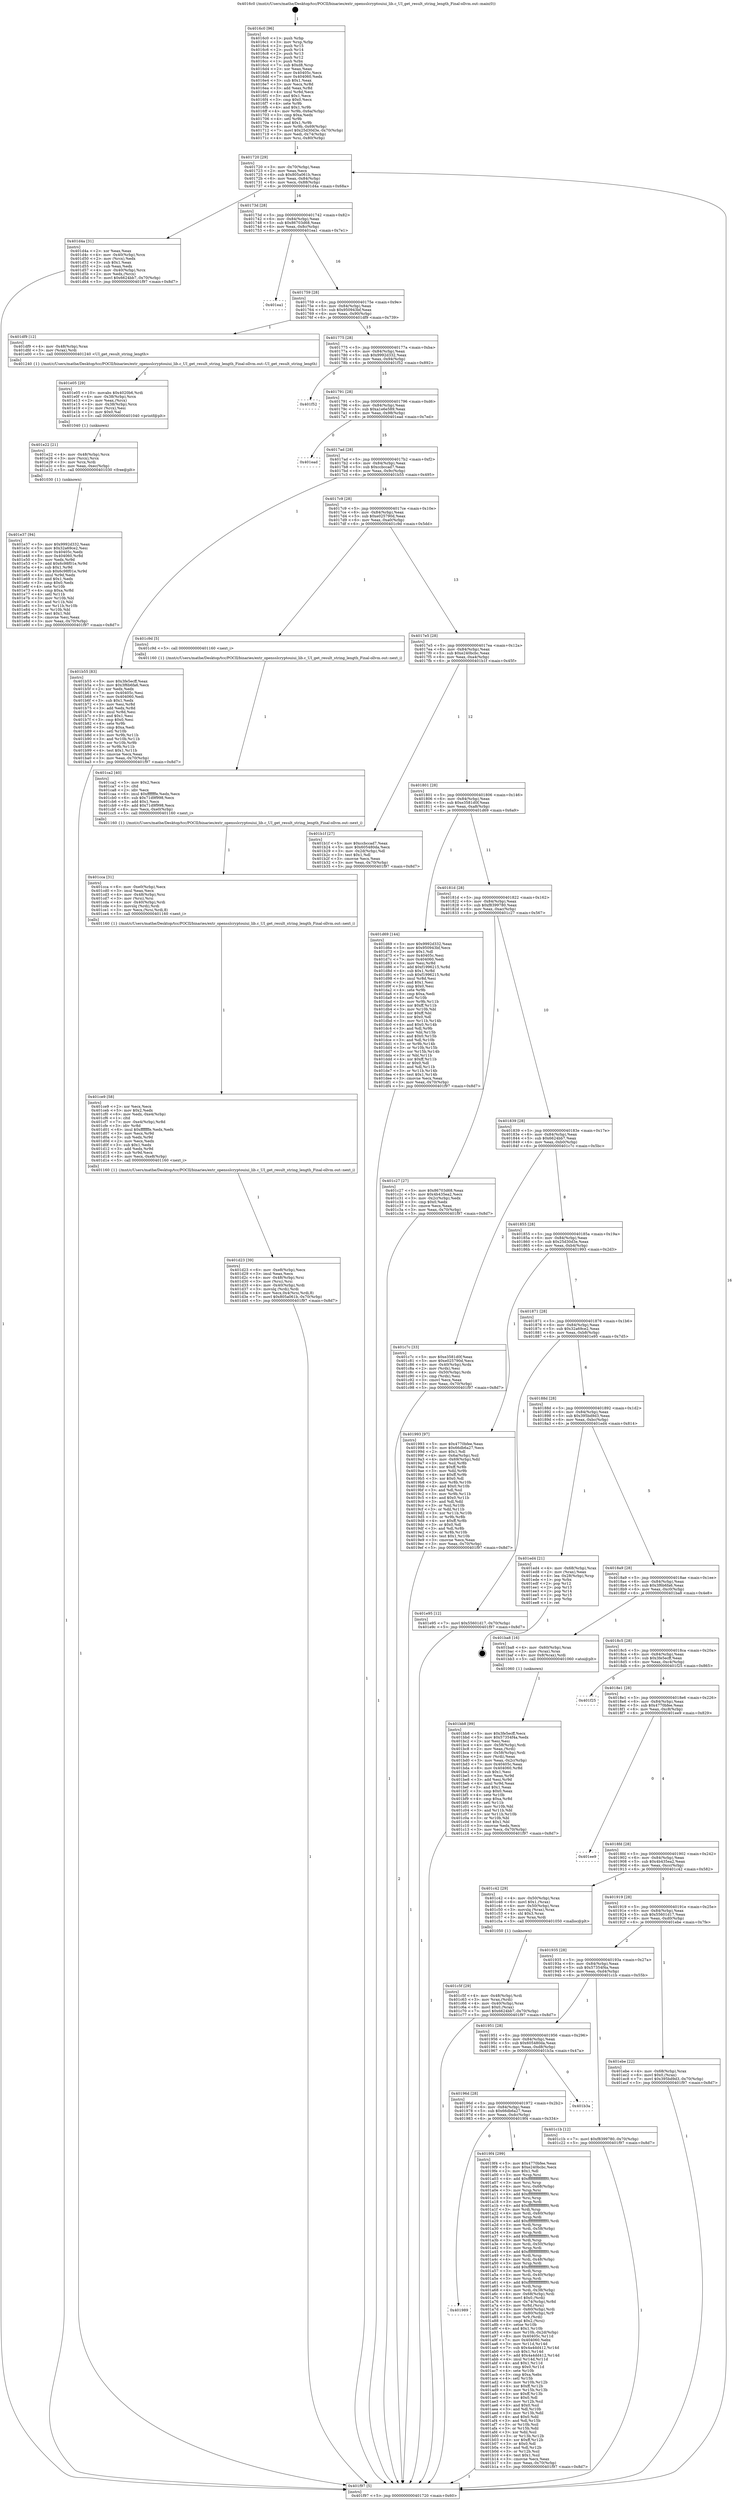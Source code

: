 digraph "0x4016c0" {
  label = "0x4016c0 (/mnt/c/Users/mathe/Desktop/tcc/POCII/binaries/extr_opensslcryptouiui_lib.c_UI_get_result_string_length_Final-ollvm.out::main(0))"
  labelloc = "t"
  node[shape=record]

  Entry [label="",width=0.3,height=0.3,shape=circle,fillcolor=black,style=filled]
  "0x401720" [label="{
     0x401720 [29]\l
     | [instrs]\l
     &nbsp;&nbsp;0x401720 \<+3\>: mov -0x70(%rbp),%eax\l
     &nbsp;&nbsp;0x401723 \<+2\>: mov %eax,%ecx\l
     &nbsp;&nbsp;0x401725 \<+6\>: sub $0x805a061b,%ecx\l
     &nbsp;&nbsp;0x40172b \<+6\>: mov %eax,-0x84(%rbp)\l
     &nbsp;&nbsp;0x401731 \<+6\>: mov %ecx,-0x88(%rbp)\l
     &nbsp;&nbsp;0x401737 \<+6\>: je 0000000000401d4a \<main+0x68a\>\l
  }"]
  "0x401d4a" [label="{
     0x401d4a [31]\l
     | [instrs]\l
     &nbsp;&nbsp;0x401d4a \<+2\>: xor %eax,%eax\l
     &nbsp;&nbsp;0x401d4c \<+4\>: mov -0x40(%rbp),%rcx\l
     &nbsp;&nbsp;0x401d50 \<+2\>: mov (%rcx),%edx\l
     &nbsp;&nbsp;0x401d52 \<+3\>: sub $0x1,%eax\l
     &nbsp;&nbsp;0x401d55 \<+2\>: sub %eax,%edx\l
     &nbsp;&nbsp;0x401d57 \<+4\>: mov -0x40(%rbp),%rcx\l
     &nbsp;&nbsp;0x401d5b \<+2\>: mov %edx,(%rcx)\l
     &nbsp;&nbsp;0x401d5d \<+7\>: movl $0x6624bb7,-0x70(%rbp)\l
     &nbsp;&nbsp;0x401d64 \<+5\>: jmp 0000000000401f97 \<main+0x8d7\>\l
  }"]
  "0x40173d" [label="{
     0x40173d [28]\l
     | [instrs]\l
     &nbsp;&nbsp;0x40173d \<+5\>: jmp 0000000000401742 \<main+0x82\>\l
     &nbsp;&nbsp;0x401742 \<+6\>: mov -0x84(%rbp),%eax\l
     &nbsp;&nbsp;0x401748 \<+5\>: sub $0x86703d68,%eax\l
     &nbsp;&nbsp;0x40174d \<+6\>: mov %eax,-0x8c(%rbp)\l
     &nbsp;&nbsp;0x401753 \<+6\>: je 0000000000401ea1 \<main+0x7e1\>\l
  }"]
  Exit [label="",width=0.3,height=0.3,shape=circle,fillcolor=black,style=filled,peripheries=2]
  "0x401ea1" [label="{
     0x401ea1\l
  }", style=dashed]
  "0x401759" [label="{
     0x401759 [28]\l
     | [instrs]\l
     &nbsp;&nbsp;0x401759 \<+5\>: jmp 000000000040175e \<main+0x9e\>\l
     &nbsp;&nbsp;0x40175e \<+6\>: mov -0x84(%rbp),%eax\l
     &nbsp;&nbsp;0x401764 \<+5\>: sub $0x950943bf,%eax\l
     &nbsp;&nbsp;0x401769 \<+6\>: mov %eax,-0x90(%rbp)\l
     &nbsp;&nbsp;0x40176f \<+6\>: je 0000000000401df9 \<main+0x739\>\l
  }"]
  "0x401e37" [label="{
     0x401e37 [94]\l
     | [instrs]\l
     &nbsp;&nbsp;0x401e37 \<+5\>: mov $0x9992d332,%eax\l
     &nbsp;&nbsp;0x401e3c \<+5\>: mov $0x32a69ce2,%esi\l
     &nbsp;&nbsp;0x401e41 \<+7\>: mov 0x40405c,%edx\l
     &nbsp;&nbsp;0x401e48 \<+8\>: mov 0x404060,%r8d\l
     &nbsp;&nbsp;0x401e50 \<+3\>: mov %edx,%r9d\l
     &nbsp;&nbsp;0x401e53 \<+7\>: add $0x6c98f01e,%r9d\l
     &nbsp;&nbsp;0x401e5a \<+4\>: sub $0x1,%r9d\l
     &nbsp;&nbsp;0x401e5e \<+7\>: sub $0x6c98f01e,%r9d\l
     &nbsp;&nbsp;0x401e65 \<+4\>: imul %r9d,%edx\l
     &nbsp;&nbsp;0x401e69 \<+3\>: and $0x1,%edx\l
     &nbsp;&nbsp;0x401e6c \<+3\>: cmp $0x0,%edx\l
     &nbsp;&nbsp;0x401e6f \<+4\>: sete %r10b\l
     &nbsp;&nbsp;0x401e73 \<+4\>: cmp $0xa,%r8d\l
     &nbsp;&nbsp;0x401e77 \<+4\>: setl %r11b\l
     &nbsp;&nbsp;0x401e7b \<+3\>: mov %r10b,%bl\l
     &nbsp;&nbsp;0x401e7e \<+3\>: and %r11b,%bl\l
     &nbsp;&nbsp;0x401e81 \<+3\>: xor %r11b,%r10b\l
     &nbsp;&nbsp;0x401e84 \<+3\>: or %r10b,%bl\l
     &nbsp;&nbsp;0x401e87 \<+3\>: test $0x1,%bl\l
     &nbsp;&nbsp;0x401e8a \<+3\>: cmovne %esi,%eax\l
     &nbsp;&nbsp;0x401e8d \<+3\>: mov %eax,-0x70(%rbp)\l
     &nbsp;&nbsp;0x401e90 \<+5\>: jmp 0000000000401f97 \<main+0x8d7\>\l
  }"]
  "0x401df9" [label="{
     0x401df9 [12]\l
     | [instrs]\l
     &nbsp;&nbsp;0x401df9 \<+4\>: mov -0x48(%rbp),%rax\l
     &nbsp;&nbsp;0x401dfd \<+3\>: mov (%rax),%rdi\l
     &nbsp;&nbsp;0x401e00 \<+5\>: call 0000000000401240 \<UI_get_result_string_length\>\l
     | [calls]\l
     &nbsp;&nbsp;0x401240 \{1\} (/mnt/c/Users/mathe/Desktop/tcc/POCII/binaries/extr_opensslcryptouiui_lib.c_UI_get_result_string_length_Final-ollvm.out::UI_get_result_string_length)\l
  }"]
  "0x401775" [label="{
     0x401775 [28]\l
     | [instrs]\l
     &nbsp;&nbsp;0x401775 \<+5\>: jmp 000000000040177a \<main+0xba\>\l
     &nbsp;&nbsp;0x40177a \<+6\>: mov -0x84(%rbp),%eax\l
     &nbsp;&nbsp;0x401780 \<+5\>: sub $0x9992d332,%eax\l
     &nbsp;&nbsp;0x401785 \<+6\>: mov %eax,-0x94(%rbp)\l
     &nbsp;&nbsp;0x40178b \<+6\>: je 0000000000401f52 \<main+0x892\>\l
  }"]
  "0x401e22" [label="{
     0x401e22 [21]\l
     | [instrs]\l
     &nbsp;&nbsp;0x401e22 \<+4\>: mov -0x48(%rbp),%rcx\l
     &nbsp;&nbsp;0x401e26 \<+3\>: mov (%rcx),%rcx\l
     &nbsp;&nbsp;0x401e29 \<+3\>: mov %rcx,%rdi\l
     &nbsp;&nbsp;0x401e2c \<+6\>: mov %eax,-0xec(%rbp)\l
     &nbsp;&nbsp;0x401e32 \<+5\>: call 0000000000401030 \<free@plt\>\l
     | [calls]\l
     &nbsp;&nbsp;0x401030 \{1\} (unknown)\l
  }"]
  "0x401f52" [label="{
     0x401f52\l
  }", style=dashed]
  "0x401791" [label="{
     0x401791 [28]\l
     | [instrs]\l
     &nbsp;&nbsp;0x401791 \<+5\>: jmp 0000000000401796 \<main+0xd6\>\l
     &nbsp;&nbsp;0x401796 \<+6\>: mov -0x84(%rbp),%eax\l
     &nbsp;&nbsp;0x40179c \<+5\>: sub $0xa1e6e589,%eax\l
     &nbsp;&nbsp;0x4017a1 \<+6\>: mov %eax,-0x98(%rbp)\l
     &nbsp;&nbsp;0x4017a7 \<+6\>: je 0000000000401ead \<main+0x7ed\>\l
  }"]
  "0x401e05" [label="{
     0x401e05 [29]\l
     | [instrs]\l
     &nbsp;&nbsp;0x401e05 \<+10\>: movabs $0x4020b6,%rdi\l
     &nbsp;&nbsp;0x401e0f \<+4\>: mov -0x38(%rbp),%rcx\l
     &nbsp;&nbsp;0x401e13 \<+2\>: mov %eax,(%rcx)\l
     &nbsp;&nbsp;0x401e15 \<+4\>: mov -0x38(%rbp),%rcx\l
     &nbsp;&nbsp;0x401e19 \<+2\>: mov (%rcx),%esi\l
     &nbsp;&nbsp;0x401e1b \<+2\>: mov $0x0,%al\l
     &nbsp;&nbsp;0x401e1d \<+5\>: call 0000000000401040 \<printf@plt\>\l
     | [calls]\l
     &nbsp;&nbsp;0x401040 \{1\} (unknown)\l
  }"]
  "0x401ead" [label="{
     0x401ead\l
  }", style=dashed]
  "0x4017ad" [label="{
     0x4017ad [28]\l
     | [instrs]\l
     &nbsp;&nbsp;0x4017ad \<+5\>: jmp 00000000004017b2 \<main+0xf2\>\l
     &nbsp;&nbsp;0x4017b2 \<+6\>: mov -0x84(%rbp),%eax\l
     &nbsp;&nbsp;0x4017b8 \<+5\>: sub $0xccbccad7,%eax\l
     &nbsp;&nbsp;0x4017bd \<+6\>: mov %eax,-0x9c(%rbp)\l
     &nbsp;&nbsp;0x4017c3 \<+6\>: je 0000000000401b55 \<main+0x495\>\l
  }"]
  "0x401d23" [label="{
     0x401d23 [39]\l
     | [instrs]\l
     &nbsp;&nbsp;0x401d23 \<+6\>: mov -0xe8(%rbp),%ecx\l
     &nbsp;&nbsp;0x401d29 \<+3\>: imul %eax,%ecx\l
     &nbsp;&nbsp;0x401d2c \<+4\>: mov -0x48(%rbp),%rsi\l
     &nbsp;&nbsp;0x401d30 \<+3\>: mov (%rsi),%rsi\l
     &nbsp;&nbsp;0x401d33 \<+4\>: mov -0x40(%rbp),%rdi\l
     &nbsp;&nbsp;0x401d37 \<+3\>: movslq (%rdi),%rdi\l
     &nbsp;&nbsp;0x401d3a \<+4\>: mov %ecx,0x4(%rsi,%rdi,8)\l
     &nbsp;&nbsp;0x401d3e \<+7\>: movl $0x805a061b,-0x70(%rbp)\l
     &nbsp;&nbsp;0x401d45 \<+5\>: jmp 0000000000401f97 \<main+0x8d7\>\l
  }"]
  "0x401b55" [label="{
     0x401b55 [83]\l
     | [instrs]\l
     &nbsp;&nbsp;0x401b55 \<+5\>: mov $0x3fe5ecff,%eax\l
     &nbsp;&nbsp;0x401b5a \<+5\>: mov $0x3f6b6fa6,%ecx\l
     &nbsp;&nbsp;0x401b5f \<+2\>: xor %edx,%edx\l
     &nbsp;&nbsp;0x401b61 \<+7\>: mov 0x40405c,%esi\l
     &nbsp;&nbsp;0x401b68 \<+7\>: mov 0x404060,%edi\l
     &nbsp;&nbsp;0x401b6f \<+3\>: sub $0x1,%edx\l
     &nbsp;&nbsp;0x401b72 \<+3\>: mov %esi,%r8d\l
     &nbsp;&nbsp;0x401b75 \<+3\>: add %edx,%r8d\l
     &nbsp;&nbsp;0x401b78 \<+4\>: imul %r8d,%esi\l
     &nbsp;&nbsp;0x401b7c \<+3\>: and $0x1,%esi\l
     &nbsp;&nbsp;0x401b7f \<+3\>: cmp $0x0,%esi\l
     &nbsp;&nbsp;0x401b82 \<+4\>: sete %r9b\l
     &nbsp;&nbsp;0x401b86 \<+3\>: cmp $0xa,%edi\l
     &nbsp;&nbsp;0x401b89 \<+4\>: setl %r10b\l
     &nbsp;&nbsp;0x401b8d \<+3\>: mov %r9b,%r11b\l
     &nbsp;&nbsp;0x401b90 \<+3\>: and %r10b,%r11b\l
     &nbsp;&nbsp;0x401b93 \<+3\>: xor %r10b,%r9b\l
     &nbsp;&nbsp;0x401b96 \<+3\>: or %r9b,%r11b\l
     &nbsp;&nbsp;0x401b99 \<+4\>: test $0x1,%r11b\l
     &nbsp;&nbsp;0x401b9d \<+3\>: cmovne %ecx,%eax\l
     &nbsp;&nbsp;0x401ba0 \<+3\>: mov %eax,-0x70(%rbp)\l
     &nbsp;&nbsp;0x401ba3 \<+5\>: jmp 0000000000401f97 \<main+0x8d7\>\l
  }"]
  "0x4017c9" [label="{
     0x4017c9 [28]\l
     | [instrs]\l
     &nbsp;&nbsp;0x4017c9 \<+5\>: jmp 00000000004017ce \<main+0x10e\>\l
     &nbsp;&nbsp;0x4017ce \<+6\>: mov -0x84(%rbp),%eax\l
     &nbsp;&nbsp;0x4017d4 \<+5\>: sub $0xe025790d,%eax\l
     &nbsp;&nbsp;0x4017d9 \<+6\>: mov %eax,-0xa0(%rbp)\l
     &nbsp;&nbsp;0x4017df \<+6\>: je 0000000000401c9d \<main+0x5dd\>\l
  }"]
  "0x401ce9" [label="{
     0x401ce9 [58]\l
     | [instrs]\l
     &nbsp;&nbsp;0x401ce9 \<+2\>: xor %ecx,%ecx\l
     &nbsp;&nbsp;0x401ceb \<+5\>: mov $0x2,%edx\l
     &nbsp;&nbsp;0x401cf0 \<+6\>: mov %edx,-0xe4(%rbp)\l
     &nbsp;&nbsp;0x401cf6 \<+1\>: cltd\l
     &nbsp;&nbsp;0x401cf7 \<+7\>: mov -0xe4(%rbp),%r8d\l
     &nbsp;&nbsp;0x401cfe \<+3\>: idiv %r8d\l
     &nbsp;&nbsp;0x401d01 \<+6\>: imul $0xfffffffe,%edx,%edx\l
     &nbsp;&nbsp;0x401d07 \<+3\>: mov %ecx,%r9d\l
     &nbsp;&nbsp;0x401d0a \<+3\>: sub %edx,%r9d\l
     &nbsp;&nbsp;0x401d0d \<+2\>: mov %ecx,%edx\l
     &nbsp;&nbsp;0x401d0f \<+3\>: sub $0x1,%edx\l
     &nbsp;&nbsp;0x401d12 \<+3\>: add %edx,%r9d\l
     &nbsp;&nbsp;0x401d15 \<+3\>: sub %r9d,%ecx\l
     &nbsp;&nbsp;0x401d18 \<+6\>: mov %ecx,-0xe8(%rbp)\l
     &nbsp;&nbsp;0x401d1e \<+5\>: call 0000000000401160 \<next_i\>\l
     | [calls]\l
     &nbsp;&nbsp;0x401160 \{1\} (/mnt/c/Users/mathe/Desktop/tcc/POCII/binaries/extr_opensslcryptouiui_lib.c_UI_get_result_string_length_Final-ollvm.out::next_i)\l
  }"]
  "0x401c9d" [label="{
     0x401c9d [5]\l
     | [instrs]\l
     &nbsp;&nbsp;0x401c9d \<+5\>: call 0000000000401160 \<next_i\>\l
     | [calls]\l
     &nbsp;&nbsp;0x401160 \{1\} (/mnt/c/Users/mathe/Desktop/tcc/POCII/binaries/extr_opensslcryptouiui_lib.c_UI_get_result_string_length_Final-ollvm.out::next_i)\l
  }"]
  "0x4017e5" [label="{
     0x4017e5 [28]\l
     | [instrs]\l
     &nbsp;&nbsp;0x4017e5 \<+5\>: jmp 00000000004017ea \<main+0x12a\>\l
     &nbsp;&nbsp;0x4017ea \<+6\>: mov -0x84(%rbp),%eax\l
     &nbsp;&nbsp;0x4017f0 \<+5\>: sub $0xe240bcbc,%eax\l
     &nbsp;&nbsp;0x4017f5 \<+6\>: mov %eax,-0xa4(%rbp)\l
     &nbsp;&nbsp;0x4017fb \<+6\>: je 0000000000401b1f \<main+0x45f\>\l
  }"]
  "0x401cca" [label="{
     0x401cca [31]\l
     | [instrs]\l
     &nbsp;&nbsp;0x401cca \<+6\>: mov -0xe0(%rbp),%ecx\l
     &nbsp;&nbsp;0x401cd0 \<+3\>: imul %eax,%ecx\l
     &nbsp;&nbsp;0x401cd3 \<+4\>: mov -0x48(%rbp),%rsi\l
     &nbsp;&nbsp;0x401cd7 \<+3\>: mov (%rsi),%rsi\l
     &nbsp;&nbsp;0x401cda \<+4\>: mov -0x40(%rbp),%rdi\l
     &nbsp;&nbsp;0x401cde \<+3\>: movslq (%rdi),%rdi\l
     &nbsp;&nbsp;0x401ce1 \<+3\>: mov %ecx,(%rsi,%rdi,8)\l
     &nbsp;&nbsp;0x401ce4 \<+5\>: call 0000000000401160 \<next_i\>\l
     | [calls]\l
     &nbsp;&nbsp;0x401160 \{1\} (/mnt/c/Users/mathe/Desktop/tcc/POCII/binaries/extr_opensslcryptouiui_lib.c_UI_get_result_string_length_Final-ollvm.out::next_i)\l
  }"]
  "0x401b1f" [label="{
     0x401b1f [27]\l
     | [instrs]\l
     &nbsp;&nbsp;0x401b1f \<+5\>: mov $0xccbccad7,%eax\l
     &nbsp;&nbsp;0x401b24 \<+5\>: mov $0x605480da,%ecx\l
     &nbsp;&nbsp;0x401b29 \<+3\>: mov -0x2d(%rbp),%dl\l
     &nbsp;&nbsp;0x401b2c \<+3\>: test $0x1,%dl\l
     &nbsp;&nbsp;0x401b2f \<+3\>: cmovne %ecx,%eax\l
     &nbsp;&nbsp;0x401b32 \<+3\>: mov %eax,-0x70(%rbp)\l
     &nbsp;&nbsp;0x401b35 \<+5\>: jmp 0000000000401f97 \<main+0x8d7\>\l
  }"]
  "0x401801" [label="{
     0x401801 [28]\l
     | [instrs]\l
     &nbsp;&nbsp;0x401801 \<+5\>: jmp 0000000000401806 \<main+0x146\>\l
     &nbsp;&nbsp;0x401806 \<+6\>: mov -0x84(%rbp),%eax\l
     &nbsp;&nbsp;0x40180c \<+5\>: sub $0xe3581d0f,%eax\l
     &nbsp;&nbsp;0x401811 \<+6\>: mov %eax,-0xa8(%rbp)\l
     &nbsp;&nbsp;0x401817 \<+6\>: je 0000000000401d69 \<main+0x6a9\>\l
  }"]
  "0x401ca2" [label="{
     0x401ca2 [40]\l
     | [instrs]\l
     &nbsp;&nbsp;0x401ca2 \<+5\>: mov $0x2,%ecx\l
     &nbsp;&nbsp;0x401ca7 \<+1\>: cltd\l
     &nbsp;&nbsp;0x401ca8 \<+2\>: idiv %ecx\l
     &nbsp;&nbsp;0x401caa \<+6\>: imul $0xfffffffe,%edx,%ecx\l
     &nbsp;&nbsp;0x401cb0 \<+6\>: sub $0x71d9f998,%ecx\l
     &nbsp;&nbsp;0x401cb6 \<+3\>: add $0x1,%ecx\l
     &nbsp;&nbsp;0x401cb9 \<+6\>: add $0x71d9f998,%ecx\l
     &nbsp;&nbsp;0x401cbf \<+6\>: mov %ecx,-0xe0(%rbp)\l
     &nbsp;&nbsp;0x401cc5 \<+5\>: call 0000000000401160 \<next_i\>\l
     | [calls]\l
     &nbsp;&nbsp;0x401160 \{1\} (/mnt/c/Users/mathe/Desktop/tcc/POCII/binaries/extr_opensslcryptouiui_lib.c_UI_get_result_string_length_Final-ollvm.out::next_i)\l
  }"]
  "0x401d69" [label="{
     0x401d69 [144]\l
     | [instrs]\l
     &nbsp;&nbsp;0x401d69 \<+5\>: mov $0x9992d332,%eax\l
     &nbsp;&nbsp;0x401d6e \<+5\>: mov $0x950943bf,%ecx\l
     &nbsp;&nbsp;0x401d73 \<+2\>: mov $0x1,%dl\l
     &nbsp;&nbsp;0x401d75 \<+7\>: mov 0x40405c,%esi\l
     &nbsp;&nbsp;0x401d7c \<+7\>: mov 0x404060,%edi\l
     &nbsp;&nbsp;0x401d83 \<+3\>: mov %esi,%r8d\l
     &nbsp;&nbsp;0x401d86 \<+7\>: add $0xf1996215,%r8d\l
     &nbsp;&nbsp;0x401d8d \<+4\>: sub $0x1,%r8d\l
     &nbsp;&nbsp;0x401d91 \<+7\>: sub $0xf1996215,%r8d\l
     &nbsp;&nbsp;0x401d98 \<+4\>: imul %r8d,%esi\l
     &nbsp;&nbsp;0x401d9c \<+3\>: and $0x1,%esi\l
     &nbsp;&nbsp;0x401d9f \<+3\>: cmp $0x0,%esi\l
     &nbsp;&nbsp;0x401da2 \<+4\>: sete %r9b\l
     &nbsp;&nbsp;0x401da6 \<+3\>: cmp $0xa,%edi\l
     &nbsp;&nbsp;0x401da9 \<+4\>: setl %r10b\l
     &nbsp;&nbsp;0x401dad \<+3\>: mov %r9b,%r11b\l
     &nbsp;&nbsp;0x401db0 \<+4\>: xor $0xff,%r11b\l
     &nbsp;&nbsp;0x401db4 \<+3\>: mov %r10b,%bl\l
     &nbsp;&nbsp;0x401db7 \<+3\>: xor $0xff,%bl\l
     &nbsp;&nbsp;0x401dba \<+3\>: xor $0x0,%dl\l
     &nbsp;&nbsp;0x401dbd \<+3\>: mov %r11b,%r14b\l
     &nbsp;&nbsp;0x401dc0 \<+4\>: and $0x0,%r14b\l
     &nbsp;&nbsp;0x401dc4 \<+3\>: and %dl,%r9b\l
     &nbsp;&nbsp;0x401dc7 \<+3\>: mov %bl,%r15b\l
     &nbsp;&nbsp;0x401dca \<+4\>: and $0x0,%r15b\l
     &nbsp;&nbsp;0x401dce \<+3\>: and %dl,%r10b\l
     &nbsp;&nbsp;0x401dd1 \<+3\>: or %r9b,%r14b\l
     &nbsp;&nbsp;0x401dd4 \<+3\>: or %r10b,%r15b\l
     &nbsp;&nbsp;0x401dd7 \<+3\>: xor %r15b,%r14b\l
     &nbsp;&nbsp;0x401dda \<+3\>: or %bl,%r11b\l
     &nbsp;&nbsp;0x401ddd \<+4\>: xor $0xff,%r11b\l
     &nbsp;&nbsp;0x401de1 \<+3\>: or $0x0,%dl\l
     &nbsp;&nbsp;0x401de4 \<+3\>: and %dl,%r11b\l
     &nbsp;&nbsp;0x401de7 \<+3\>: or %r11b,%r14b\l
     &nbsp;&nbsp;0x401dea \<+4\>: test $0x1,%r14b\l
     &nbsp;&nbsp;0x401dee \<+3\>: cmovne %ecx,%eax\l
     &nbsp;&nbsp;0x401df1 \<+3\>: mov %eax,-0x70(%rbp)\l
     &nbsp;&nbsp;0x401df4 \<+5\>: jmp 0000000000401f97 \<main+0x8d7\>\l
  }"]
  "0x40181d" [label="{
     0x40181d [28]\l
     | [instrs]\l
     &nbsp;&nbsp;0x40181d \<+5\>: jmp 0000000000401822 \<main+0x162\>\l
     &nbsp;&nbsp;0x401822 \<+6\>: mov -0x84(%rbp),%eax\l
     &nbsp;&nbsp;0x401828 \<+5\>: sub $0xf8399780,%eax\l
     &nbsp;&nbsp;0x40182d \<+6\>: mov %eax,-0xac(%rbp)\l
     &nbsp;&nbsp;0x401833 \<+6\>: je 0000000000401c27 \<main+0x567\>\l
  }"]
  "0x401c5f" [label="{
     0x401c5f [29]\l
     | [instrs]\l
     &nbsp;&nbsp;0x401c5f \<+4\>: mov -0x48(%rbp),%rdi\l
     &nbsp;&nbsp;0x401c63 \<+3\>: mov %rax,(%rdi)\l
     &nbsp;&nbsp;0x401c66 \<+4\>: mov -0x40(%rbp),%rax\l
     &nbsp;&nbsp;0x401c6a \<+6\>: movl $0x0,(%rax)\l
     &nbsp;&nbsp;0x401c70 \<+7\>: movl $0x6624bb7,-0x70(%rbp)\l
     &nbsp;&nbsp;0x401c77 \<+5\>: jmp 0000000000401f97 \<main+0x8d7\>\l
  }"]
  "0x401c27" [label="{
     0x401c27 [27]\l
     | [instrs]\l
     &nbsp;&nbsp;0x401c27 \<+5\>: mov $0x86703d68,%eax\l
     &nbsp;&nbsp;0x401c2c \<+5\>: mov $0x4b435ea2,%ecx\l
     &nbsp;&nbsp;0x401c31 \<+3\>: mov -0x2c(%rbp),%edx\l
     &nbsp;&nbsp;0x401c34 \<+3\>: cmp $0x0,%edx\l
     &nbsp;&nbsp;0x401c37 \<+3\>: cmove %ecx,%eax\l
     &nbsp;&nbsp;0x401c3a \<+3\>: mov %eax,-0x70(%rbp)\l
     &nbsp;&nbsp;0x401c3d \<+5\>: jmp 0000000000401f97 \<main+0x8d7\>\l
  }"]
  "0x401839" [label="{
     0x401839 [28]\l
     | [instrs]\l
     &nbsp;&nbsp;0x401839 \<+5\>: jmp 000000000040183e \<main+0x17e\>\l
     &nbsp;&nbsp;0x40183e \<+6\>: mov -0x84(%rbp),%eax\l
     &nbsp;&nbsp;0x401844 \<+5\>: sub $0x6624bb7,%eax\l
     &nbsp;&nbsp;0x401849 \<+6\>: mov %eax,-0xb0(%rbp)\l
     &nbsp;&nbsp;0x40184f \<+6\>: je 0000000000401c7c \<main+0x5bc\>\l
  }"]
  "0x401bb8" [label="{
     0x401bb8 [99]\l
     | [instrs]\l
     &nbsp;&nbsp;0x401bb8 \<+5\>: mov $0x3fe5ecff,%ecx\l
     &nbsp;&nbsp;0x401bbd \<+5\>: mov $0x57354f4a,%edx\l
     &nbsp;&nbsp;0x401bc2 \<+2\>: xor %esi,%esi\l
     &nbsp;&nbsp;0x401bc4 \<+4\>: mov -0x58(%rbp),%rdi\l
     &nbsp;&nbsp;0x401bc8 \<+2\>: mov %eax,(%rdi)\l
     &nbsp;&nbsp;0x401bca \<+4\>: mov -0x58(%rbp),%rdi\l
     &nbsp;&nbsp;0x401bce \<+2\>: mov (%rdi),%eax\l
     &nbsp;&nbsp;0x401bd0 \<+3\>: mov %eax,-0x2c(%rbp)\l
     &nbsp;&nbsp;0x401bd3 \<+7\>: mov 0x40405c,%eax\l
     &nbsp;&nbsp;0x401bda \<+8\>: mov 0x404060,%r8d\l
     &nbsp;&nbsp;0x401be2 \<+3\>: sub $0x1,%esi\l
     &nbsp;&nbsp;0x401be5 \<+3\>: mov %eax,%r9d\l
     &nbsp;&nbsp;0x401be8 \<+3\>: add %esi,%r9d\l
     &nbsp;&nbsp;0x401beb \<+4\>: imul %r9d,%eax\l
     &nbsp;&nbsp;0x401bef \<+3\>: and $0x1,%eax\l
     &nbsp;&nbsp;0x401bf2 \<+3\>: cmp $0x0,%eax\l
     &nbsp;&nbsp;0x401bf5 \<+4\>: sete %r10b\l
     &nbsp;&nbsp;0x401bf9 \<+4\>: cmp $0xa,%r8d\l
     &nbsp;&nbsp;0x401bfd \<+4\>: setl %r11b\l
     &nbsp;&nbsp;0x401c01 \<+3\>: mov %r10b,%bl\l
     &nbsp;&nbsp;0x401c04 \<+3\>: and %r11b,%bl\l
     &nbsp;&nbsp;0x401c07 \<+3\>: xor %r11b,%r10b\l
     &nbsp;&nbsp;0x401c0a \<+3\>: or %r10b,%bl\l
     &nbsp;&nbsp;0x401c0d \<+3\>: test $0x1,%bl\l
     &nbsp;&nbsp;0x401c10 \<+3\>: cmovne %edx,%ecx\l
     &nbsp;&nbsp;0x401c13 \<+3\>: mov %ecx,-0x70(%rbp)\l
     &nbsp;&nbsp;0x401c16 \<+5\>: jmp 0000000000401f97 \<main+0x8d7\>\l
  }"]
  "0x401c7c" [label="{
     0x401c7c [33]\l
     | [instrs]\l
     &nbsp;&nbsp;0x401c7c \<+5\>: mov $0xe3581d0f,%eax\l
     &nbsp;&nbsp;0x401c81 \<+5\>: mov $0xe025790d,%ecx\l
     &nbsp;&nbsp;0x401c86 \<+4\>: mov -0x40(%rbp),%rdx\l
     &nbsp;&nbsp;0x401c8a \<+2\>: mov (%rdx),%esi\l
     &nbsp;&nbsp;0x401c8c \<+4\>: mov -0x50(%rbp),%rdx\l
     &nbsp;&nbsp;0x401c90 \<+2\>: cmp (%rdx),%esi\l
     &nbsp;&nbsp;0x401c92 \<+3\>: cmovl %ecx,%eax\l
     &nbsp;&nbsp;0x401c95 \<+3\>: mov %eax,-0x70(%rbp)\l
     &nbsp;&nbsp;0x401c98 \<+5\>: jmp 0000000000401f97 \<main+0x8d7\>\l
  }"]
  "0x401855" [label="{
     0x401855 [28]\l
     | [instrs]\l
     &nbsp;&nbsp;0x401855 \<+5\>: jmp 000000000040185a \<main+0x19a\>\l
     &nbsp;&nbsp;0x40185a \<+6\>: mov -0x84(%rbp),%eax\l
     &nbsp;&nbsp;0x401860 \<+5\>: sub $0x25d30d3e,%eax\l
     &nbsp;&nbsp;0x401865 \<+6\>: mov %eax,-0xb4(%rbp)\l
     &nbsp;&nbsp;0x40186b \<+6\>: je 0000000000401993 \<main+0x2d3\>\l
  }"]
  "0x401989" [label="{
     0x401989\l
  }", style=dashed]
  "0x401993" [label="{
     0x401993 [97]\l
     | [instrs]\l
     &nbsp;&nbsp;0x401993 \<+5\>: mov $0x4770bfee,%eax\l
     &nbsp;&nbsp;0x401998 \<+5\>: mov $0x66db6a27,%ecx\l
     &nbsp;&nbsp;0x40199d \<+2\>: mov $0x1,%dl\l
     &nbsp;&nbsp;0x40199f \<+4\>: mov -0x6a(%rbp),%sil\l
     &nbsp;&nbsp;0x4019a3 \<+4\>: mov -0x69(%rbp),%dil\l
     &nbsp;&nbsp;0x4019a7 \<+3\>: mov %sil,%r8b\l
     &nbsp;&nbsp;0x4019aa \<+4\>: xor $0xff,%r8b\l
     &nbsp;&nbsp;0x4019ae \<+3\>: mov %dil,%r9b\l
     &nbsp;&nbsp;0x4019b1 \<+4\>: xor $0xff,%r9b\l
     &nbsp;&nbsp;0x4019b5 \<+3\>: xor $0x0,%dl\l
     &nbsp;&nbsp;0x4019b8 \<+3\>: mov %r8b,%r10b\l
     &nbsp;&nbsp;0x4019bb \<+4\>: and $0x0,%r10b\l
     &nbsp;&nbsp;0x4019bf \<+3\>: and %dl,%sil\l
     &nbsp;&nbsp;0x4019c2 \<+3\>: mov %r9b,%r11b\l
     &nbsp;&nbsp;0x4019c5 \<+4\>: and $0x0,%r11b\l
     &nbsp;&nbsp;0x4019c9 \<+3\>: and %dl,%dil\l
     &nbsp;&nbsp;0x4019cc \<+3\>: or %sil,%r10b\l
     &nbsp;&nbsp;0x4019cf \<+3\>: or %dil,%r11b\l
     &nbsp;&nbsp;0x4019d2 \<+3\>: xor %r11b,%r10b\l
     &nbsp;&nbsp;0x4019d5 \<+3\>: or %r9b,%r8b\l
     &nbsp;&nbsp;0x4019d8 \<+4\>: xor $0xff,%r8b\l
     &nbsp;&nbsp;0x4019dc \<+3\>: or $0x0,%dl\l
     &nbsp;&nbsp;0x4019df \<+3\>: and %dl,%r8b\l
     &nbsp;&nbsp;0x4019e2 \<+3\>: or %r8b,%r10b\l
     &nbsp;&nbsp;0x4019e5 \<+4\>: test $0x1,%r10b\l
     &nbsp;&nbsp;0x4019e9 \<+3\>: cmovne %ecx,%eax\l
     &nbsp;&nbsp;0x4019ec \<+3\>: mov %eax,-0x70(%rbp)\l
     &nbsp;&nbsp;0x4019ef \<+5\>: jmp 0000000000401f97 \<main+0x8d7\>\l
  }"]
  "0x401871" [label="{
     0x401871 [28]\l
     | [instrs]\l
     &nbsp;&nbsp;0x401871 \<+5\>: jmp 0000000000401876 \<main+0x1b6\>\l
     &nbsp;&nbsp;0x401876 \<+6\>: mov -0x84(%rbp),%eax\l
     &nbsp;&nbsp;0x40187c \<+5\>: sub $0x32a69ce2,%eax\l
     &nbsp;&nbsp;0x401881 \<+6\>: mov %eax,-0xb8(%rbp)\l
     &nbsp;&nbsp;0x401887 \<+6\>: je 0000000000401e95 \<main+0x7d5\>\l
  }"]
  "0x401f97" [label="{
     0x401f97 [5]\l
     | [instrs]\l
     &nbsp;&nbsp;0x401f97 \<+5\>: jmp 0000000000401720 \<main+0x60\>\l
  }"]
  "0x4016c0" [label="{
     0x4016c0 [96]\l
     | [instrs]\l
     &nbsp;&nbsp;0x4016c0 \<+1\>: push %rbp\l
     &nbsp;&nbsp;0x4016c1 \<+3\>: mov %rsp,%rbp\l
     &nbsp;&nbsp;0x4016c4 \<+2\>: push %r15\l
     &nbsp;&nbsp;0x4016c6 \<+2\>: push %r14\l
     &nbsp;&nbsp;0x4016c8 \<+2\>: push %r13\l
     &nbsp;&nbsp;0x4016ca \<+2\>: push %r12\l
     &nbsp;&nbsp;0x4016cc \<+1\>: push %rbx\l
     &nbsp;&nbsp;0x4016cd \<+7\>: sub $0xd8,%rsp\l
     &nbsp;&nbsp;0x4016d4 \<+2\>: xor %eax,%eax\l
     &nbsp;&nbsp;0x4016d6 \<+7\>: mov 0x40405c,%ecx\l
     &nbsp;&nbsp;0x4016dd \<+7\>: mov 0x404060,%edx\l
     &nbsp;&nbsp;0x4016e4 \<+3\>: sub $0x1,%eax\l
     &nbsp;&nbsp;0x4016e7 \<+3\>: mov %ecx,%r8d\l
     &nbsp;&nbsp;0x4016ea \<+3\>: add %eax,%r8d\l
     &nbsp;&nbsp;0x4016ed \<+4\>: imul %r8d,%ecx\l
     &nbsp;&nbsp;0x4016f1 \<+3\>: and $0x1,%ecx\l
     &nbsp;&nbsp;0x4016f4 \<+3\>: cmp $0x0,%ecx\l
     &nbsp;&nbsp;0x4016f7 \<+4\>: sete %r9b\l
     &nbsp;&nbsp;0x4016fb \<+4\>: and $0x1,%r9b\l
     &nbsp;&nbsp;0x4016ff \<+4\>: mov %r9b,-0x6a(%rbp)\l
     &nbsp;&nbsp;0x401703 \<+3\>: cmp $0xa,%edx\l
     &nbsp;&nbsp;0x401706 \<+4\>: setl %r9b\l
     &nbsp;&nbsp;0x40170a \<+4\>: and $0x1,%r9b\l
     &nbsp;&nbsp;0x40170e \<+4\>: mov %r9b,-0x69(%rbp)\l
     &nbsp;&nbsp;0x401712 \<+7\>: movl $0x25d30d3e,-0x70(%rbp)\l
     &nbsp;&nbsp;0x401719 \<+3\>: mov %edi,-0x74(%rbp)\l
     &nbsp;&nbsp;0x40171c \<+4\>: mov %rsi,-0x80(%rbp)\l
  }"]
  "0x4019f4" [label="{
     0x4019f4 [299]\l
     | [instrs]\l
     &nbsp;&nbsp;0x4019f4 \<+5\>: mov $0x4770bfee,%eax\l
     &nbsp;&nbsp;0x4019f9 \<+5\>: mov $0xe240bcbc,%ecx\l
     &nbsp;&nbsp;0x4019fe \<+2\>: mov $0x1,%dl\l
     &nbsp;&nbsp;0x401a00 \<+3\>: mov %rsp,%rsi\l
     &nbsp;&nbsp;0x401a03 \<+4\>: add $0xfffffffffffffff0,%rsi\l
     &nbsp;&nbsp;0x401a07 \<+3\>: mov %rsi,%rsp\l
     &nbsp;&nbsp;0x401a0a \<+4\>: mov %rsi,-0x68(%rbp)\l
     &nbsp;&nbsp;0x401a0e \<+3\>: mov %rsp,%rsi\l
     &nbsp;&nbsp;0x401a11 \<+4\>: add $0xfffffffffffffff0,%rsi\l
     &nbsp;&nbsp;0x401a15 \<+3\>: mov %rsi,%rsp\l
     &nbsp;&nbsp;0x401a18 \<+3\>: mov %rsp,%rdi\l
     &nbsp;&nbsp;0x401a1b \<+4\>: add $0xfffffffffffffff0,%rdi\l
     &nbsp;&nbsp;0x401a1f \<+3\>: mov %rdi,%rsp\l
     &nbsp;&nbsp;0x401a22 \<+4\>: mov %rdi,-0x60(%rbp)\l
     &nbsp;&nbsp;0x401a26 \<+3\>: mov %rsp,%rdi\l
     &nbsp;&nbsp;0x401a29 \<+4\>: add $0xfffffffffffffff0,%rdi\l
     &nbsp;&nbsp;0x401a2d \<+3\>: mov %rdi,%rsp\l
     &nbsp;&nbsp;0x401a30 \<+4\>: mov %rdi,-0x58(%rbp)\l
     &nbsp;&nbsp;0x401a34 \<+3\>: mov %rsp,%rdi\l
     &nbsp;&nbsp;0x401a37 \<+4\>: add $0xfffffffffffffff0,%rdi\l
     &nbsp;&nbsp;0x401a3b \<+3\>: mov %rdi,%rsp\l
     &nbsp;&nbsp;0x401a3e \<+4\>: mov %rdi,-0x50(%rbp)\l
     &nbsp;&nbsp;0x401a42 \<+3\>: mov %rsp,%rdi\l
     &nbsp;&nbsp;0x401a45 \<+4\>: add $0xfffffffffffffff0,%rdi\l
     &nbsp;&nbsp;0x401a49 \<+3\>: mov %rdi,%rsp\l
     &nbsp;&nbsp;0x401a4c \<+4\>: mov %rdi,-0x48(%rbp)\l
     &nbsp;&nbsp;0x401a50 \<+3\>: mov %rsp,%rdi\l
     &nbsp;&nbsp;0x401a53 \<+4\>: add $0xfffffffffffffff0,%rdi\l
     &nbsp;&nbsp;0x401a57 \<+3\>: mov %rdi,%rsp\l
     &nbsp;&nbsp;0x401a5a \<+4\>: mov %rdi,-0x40(%rbp)\l
     &nbsp;&nbsp;0x401a5e \<+3\>: mov %rsp,%rdi\l
     &nbsp;&nbsp;0x401a61 \<+4\>: add $0xfffffffffffffff0,%rdi\l
     &nbsp;&nbsp;0x401a65 \<+3\>: mov %rdi,%rsp\l
     &nbsp;&nbsp;0x401a68 \<+4\>: mov %rdi,-0x38(%rbp)\l
     &nbsp;&nbsp;0x401a6c \<+4\>: mov -0x68(%rbp),%rdi\l
     &nbsp;&nbsp;0x401a70 \<+6\>: movl $0x0,(%rdi)\l
     &nbsp;&nbsp;0x401a76 \<+4\>: mov -0x74(%rbp),%r8d\l
     &nbsp;&nbsp;0x401a7a \<+3\>: mov %r8d,(%rsi)\l
     &nbsp;&nbsp;0x401a7d \<+4\>: mov -0x60(%rbp),%rdi\l
     &nbsp;&nbsp;0x401a81 \<+4\>: mov -0x80(%rbp),%r9\l
     &nbsp;&nbsp;0x401a85 \<+3\>: mov %r9,(%rdi)\l
     &nbsp;&nbsp;0x401a88 \<+3\>: cmpl $0x2,(%rsi)\l
     &nbsp;&nbsp;0x401a8b \<+4\>: setne %r10b\l
     &nbsp;&nbsp;0x401a8f \<+4\>: and $0x1,%r10b\l
     &nbsp;&nbsp;0x401a93 \<+4\>: mov %r10b,-0x2d(%rbp)\l
     &nbsp;&nbsp;0x401a97 \<+8\>: mov 0x40405c,%r11d\l
     &nbsp;&nbsp;0x401a9f \<+7\>: mov 0x404060,%ebx\l
     &nbsp;&nbsp;0x401aa6 \<+3\>: mov %r11d,%r14d\l
     &nbsp;&nbsp;0x401aa9 \<+7\>: sub $0x4a4dd412,%r14d\l
     &nbsp;&nbsp;0x401ab0 \<+4\>: sub $0x1,%r14d\l
     &nbsp;&nbsp;0x401ab4 \<+7\>: add $0x4a4dd412,%r14d\l
     &nbsp;&nbsp;0x401abb \<+4\>: imul %r14d,%r11d\l
     &nbsp;&nbsp;0x401abf \<+4\>: and $0x1,%r11d\l
     &nbsp;&nbsp;0x401ac3 \<+4\>: cmp $0x0,%r11d\l
     &nbsp;&nbsp;0x401ac7 \<+4\>: sete %r10b\l
     &nbsp;&nbsp;0x401acb \<+3\>: cmp $0xa,%ebx\l
     &nbsp;&nbsp;0x401ace \<+4\>: setl %r15b\l
     &nbsp;&nbsp;0x401ad2 \<+3\>: mov %r10b,%r12b\l
     &nbsp;&nbsp;0x401ad5 \<+4\>: xor $0xff,%r12b\l
     &nbsp;&nbsp;0x401ad9 \<+3\>: mov %r15b,%r13b\l
     &nbsp;&nbsp;0x401adc \<+4\>: xor $0xff,%r13b\l
     &nbsp;&nbsp;0x401ae0 \<+3\>: xor $0x0,%dl\l
     &nbsp;&nbsp;0x401ae3 \<+3\>: mov %r12b,%sil\l
     &nbsp;&nbsp;0x401ae6 \<+4\>: and $0x0,%sil\l
     &nbsp;&nbsp;0x401aea \<+3\>: and %dl,%r10b\l
     &nbsp;&nbsp;0x401aed \<+3\>: mov %r13b,%dil\l
     &nbsp;&nbsp;0x401af0 \<+4\>: and $0x0,%dil\l
     &nbsp;&nbsp;0x401af4 \<+3\>: and %dl,%r15b\l
     &nbsp;&nbsp;0x401af7 \<+3\>: or %r10b,%sil\l
     &nbsp;&nbsp;0x401afa \<+3\>: or %r15b,%dil\l
     &nbsp;&nbsp;0x401afd \<+3\>: xor %dil,%sil\l
     &nbsp;&nbsp;0x401b00 \<+3\>: or %r13b,%r12b\l
     &nbsp;&nbsp;0x401b03 \<+4\>: xor $0xff,%r12b\l
     &nbsp;&nbsp;0x401b07 \<+3\>: or $0x0,%dl\l
     &nbsp;&nbsp;0x401b0a \<+3\>: and %dl,%r12b\l
     &nbsp;&nbsp;0x401b0d \<+3\>: or %r12b,%sil\l
     &nbsp;&nbsp;0x401b10 \<+4\>: test $0x1,%sil\l
     &nbsp;&nbsp;0x401b14 \<+3\>: cmovne %ecx,%eax\l
     &nbsp;&nbsp;0x401b17 \<+3\>: mov %eax,-0x70(%rbp)\l
     &nbsp;&nbsp;0x401b1a \<+5\>: jmp 0000000000401f97 \<main+0x8d7\>\l
  }"]
  "0x401e95" [label="{
     0x401e95 [12]\l
     | [instrs]\l
     &nbsp;&nbsp;0x401e95 \<+7\>: movl $0x55601d17,-0x70(%rbp)\l
     &nbsp;&nbsp;0x401e9c \<+5\>: jmp 0000000000401f97 \<main+0x8d7\>\l
  }"]
  "0x40188d" [label="{
     0x40188d [28]\l
     | [instrs]\l
     &nbsp;&nbsp;0x40188d \<+5\>: jmp 0000000000401892 \<main+0x1d2\>\l
     &nbsp;&nbsp;0x401892 \<+6\>: mov -0x84(%rbp),%eax\l
     &nbsp;&nbsp;0x401898 \<+5\>: sub $0x395bd9d3,%eax\l
     &nbsp;&nbsp;0x40189d \<+6\>: mov %eax,-0xbc(%rbp)\l
     &nbsp;&nbsp;0x4018a3 \<+6\>: je 0000000000401ed4 \<main+0x814\>\l
  }"]
  "0x40196d" [label="{
     0x40196d [28]\l
     | [instrs]\l
     &nbsp;&nbsp;0x40196d \<+5\>: jmp 0000000000401972 \<main+0x2b2\>\l
     &nbsp;&nbsp;0x401972 \<+6\>: mov -0x84(%rbp),%eax\l
     &nbsp;&nbsp;0x401978 \<+5\>: sub $0x66db6a27,%eax\l
     &nbsp;&nbsp;0x40197d \<+6\>: mov %eax,-0xdc(%rbp)\l
     &nbsp;&nbsp;0x401983 \<+6\>: je 00000000004019f4 \<main+0x334\>\l
  }"]
  "0x401ed4" [label="{
     0x401ed4 [21]\l
     | [instrs]\l
     &nbsp;&nbsp;0x401ed4 \<+4\>: mov -0x68(%rbp),%rax\l
     &nbsp;&nbsp;0x401ed8 \<+2\>: mov (%rax),%eax\l
     &nbsp;&nbsp;0x401eda \<+4\>: lea -0x28(%rbp),%rsp\l
     &nbsp;&nbsp;0x401ede \<+1\>: pop %rbx\l
     &nbsp;&nbsp;0x401edf \<+2\>: pop %r12\l
     &nbsp;&nbsp;0x401ee1 \<+2\>: pop %r13\l
     &nbsp;&nbsp;0x401ee3 \<+2\>: pop %r14\l
     &nbsp;&nbsp;0x401ee5 \<+2\>: pop %r15\l
     &nbsp;&nbsp;0x401ee7 \<+1\>: pop %rbp\l
     &nbsp;&nbsp;0x401ee8 \<+1\>: ret\l
  }"]
  "0x4018a9" [label="{
     0x4018a9 [28]\l
     | [instrs]\l
     &nbsp;&nbsp;0x4018a9 \<+5\>: jmp 00000000004018ae \<main+0x1ee\>\l
     &nbsp;&nbsp;0x4018ae \<+6\>: mov -0x84(%rbp),%eax\l
     &nbsp;&nbsp;0x4018b4 \<+5\>: sub $0x3f6b6fa6,%eax\l
     &nbsp;&nbsp;0x4018b9 \<+6\>: mov %eax,-0xc0(%rbp)\l
     &nbsp;&nbsp;0x4018bf \<+6\>: je 0000000000401ba8 \<main+0x4e8\>\l
  }"]
  "0x401b3a" [label="{
     0x401b3a\l
  }", style=dashed]
  "0x401ba8" [label="{
     0x401ba8 [16]\l
     | [instrs]\l
     &nbsp;&nbsp;0x401ba8 \<+4\>: mov -0x60(%rbp),%rax\l
     &nbsp;&nbsp;0x401bac \<+3\>: mov (%rax),%rax\l
     &nbsp;&nbsp;0x401baf \<+4\>: mov 0x8(%rax),%rdi\l
     &nbsp;&nbsp;0x401bb3 \<+5\>: call 0000000000401060 \<atoi@plt\>\l
     | [calls]\l
     &nbsp;&nbsp;0x401060 \{1\} (unknown)\l
  }"]
  "0x4018c5" [label="{
     0x4018c5 [28]\l
     | [instrs]\l
     &nbsp;&nbsp;0x4018c5 \<+5\>: jmp 00000000004018ca \<main+0x20a\>\l
     &nbsp;&nbsp;0x4018ca \<+6\>: mov -0x84(%rbp),%eax\l
     &nbsp;&nbsp;0x4018d0 \<+5\>: sub $0x3fe5ecff,%eax\l
     &nbsp;&nbsp;0x4018d5 \<+6\>: mov %eax,-0xc4(%rbp)\l
     &nbsp;&nbsp;0x4018db \<+6\>: je 0000000000401f25 \<main+0x865\>\l
  }"]
  "0x401951" [label="{
     0x401951 [28]\l
     | [instrs]\l
     &nbsp;&nbsp;0x401951 \<+5\>: jmp 0000000000401956 \<main+0x296\>\l
     &nbsp;&nbsp;0x401956 \<+6\>: mov -0x84(%rbp),%eax\l
     &nbsp;&nbsp;0x40195c \<+5\>: sub $0x605480da,%eax\l
     &nbsp;&nbsp;0x401961 \<+6\>: mov %eax,-0xd8(%rbp)\l
     &nbsp;&nbsp;0x401967 \<+6\>: je 0000000000401b3a \<main+0x47a\>\l
  }"]
  "0x401f25" [label="{
     0x401f25\l
  }", style=dashed]
  "0x4018e1" [label="{
     0x4018e1 [28]\l
     | [instrs]\l
     &nbsp;&nbsp;0x4018e1 \<+5\>: jmp 00000000004018e6 \<main+0x226\>\l
     &nbsp;&nbsp;0x4018e6 \<+6\>: mov -0x84(%rbp),%eax\l
     &nbsp;&nbsp;0x4018ec \<+5\>: sub $0x4770bfee,%eax\l
     &nbsp;&nbsp;0x4018f1 \<+6\>: mov %eax,-0xc8(%rbp)\l
     &nbsp;&nbsp;0x4018f7 \<+6\>: je 0000000000401ee9 \<main+0x829\>\l
  }"]
  "0x401c1b" [label="{
     0x401c1b [12]\l
     | [instrs]\l
     &nbsp;&nbsp;0x401c1b \<+7\>: movl $0xf8399780,-0x70(%rbp)\l
     &nbsp;&nbsp;0x401c22 \<+5\>: jmp 0000000000401f97 \<main+0x8d7\>\l
  }"]
  "0x401ee9" [label="{
     0x401ee9\l
  }", style=dashed]
  "0x4018fd" [label="{
     0x4018fd [28]\l
     | [instrs]\l
     &nbsp;&nbsp;0x4018fd \<+5\>: jmp 0000000000401902 \<main+0x242\>\l
     &nbsp;&nbsp;0x401902 \<+6\>: mov -0x84(%rbp),%eax\l
     &nbsp;&nbsp;0x401908 \<+5\>: sub $0x4b435ea2,%eax\l
     &nbsp;&nbsp;0x40190d \<+6\>: mov %eax,-0xcc(%rbp)\l
     &nbsp;&nbsp;0x401913 \<+6\>: je 0000000000401c42 \<main+0x582\>\l
  }"]
  "0x401935" [label="{
     0x401935 [28]\l
     | [instrs]\l
     &nbsp;&nbsp;0x401935 \<+5\>: jmp 000000000040193a \<main+0x27a\>\l
     &nbsp;&nbsp;0x40193a \<+6\>: mov -0x84(%rbp),%eax\l
     &nbsp;&nbsp;0x401940 \<+5\>: sub $0x57354f4a,%eax\l
     &nbsp;&nbsp;0x401945 \<+6\>: mov %eax,-0xd4(%rbp)\l
     &nbsp;&nbsp;0x40194b \<+6\>: je 0000000000401c1b \<main+0x55b\>\l
  }"]
  "0x401c42" [label="{
     0x401c42 [29]\l
     | [instrs]\l
     &nbsp;&nbsp;0x401c42 \<+4\>: mov -0x50(%rbp),%rax\l
     &nbsp;&nbsp;0x401c46 \<+6\>: movl $0x1,(%rax)\l
     &nbsp;&nbsp;0x401c4c \<+4\>: mov -0x50(%rbp),%rax\l
     &nbsp;&nbsp;0x401c50 \<+3\>: movslq (%rax),%rax\l
     &nbsp;&nbsp;0x401c53 \<+4\>: shl $0x3,%rax\l
     &nbsp;&nbsp;0x401c57 \<+3\>: mov %rax,%rdi\l
     &nbsp;&nbsp;0x401c5a \<+5\>: call 0000000000401050 \<malloc@plt\>\l
     | [calls]\l
     &nbsp;&nbsp;0x401050 \{1\} (unknown)\l
  }"]
  "0x401919" [label="{
     0x401919 [28]\l
     | [instrs]\l
     &nbsp;&nbsp;0x401919 \<+5\>: jmp 000000000040191e \<main+0x25e\>\l
     &nbsp;&nbsp;0x40191e \<+6\>: mov -0x84(%rbp),%eax\l
     &nbsp;&nbsp;0x401924 \<+5\>: sub $0x55601d17,%eax\l
     &nbsp;&nbsp;0x401929 \<+6\>: mov %eax,-0xd0(%rbp)\l
     &nbsp;&nbsp;0x40192f \<+6\>: je 0000000000401ebe \<main+0x7fe\>\l
  }"]
  "0x401ebe" [label="{
     0x401ebe [22]\l
     | [instrs]\l
     &nbsp;&nbsp;0x401ebe \<+4\>: mov -0x68(%rbp),%rax\l
     &nbsp;&nbsp;0x401ec2 \<+6\>: movl $0x0,(%rax)\l
     &nbsp;&nbsp;0x401ec8 \<+7\>: movl $0x395bd9d3,-0x70(%rbp)\l
     &nbsp;&nbsp;0x401ecf \<+5\>: jmp 0000000000401f97 \<main+0x8d7\>\l
  }"]
  Entry -> "0x4016c0" [label=" 1"]
  "0x401720" -> "0x401d4a" [label=" 1"]
  "0x401720" -> "0x40173d" [label=" 16"]
  "0x401ed4" -> Exit [label=" 1"]
  "0x40173d" -> "0x401ea1" [label=" 0"]
  "0x40173d" -> "0x401759" [label=" 16"]
  "0x401ebe" -> "0x401f97" [label=" 1"]
  "0x401759" -> "0x401df9" [label=" 1"]
  "0x401759" -> "0x401775" [label=" 15"]
  "0x401e95" -> "0x401f97" [label=" 1"]
  "0x401775" -> "0x401f52" [label=" 0"]
  "0x401775" -> "0x401791" [label=" 15"]
  "0x401e37" -> "0x401f97" [label=" 1"]
  "0x401791" -> "0x401ead" [label=" 0"]
  "0x401791" -> "0x4017ad" [label=" 15"]
  "0x401e22" -> "0x401e37" [label=" 1"]
  "0x4017ad" -> "0x401b55" [label=" 1"]
  "0x4017ad" -> "0x4017c9" [label=" 14"]
  "0x401e05" -> "0x401e22" [label=" 1"]
  "0x4017c9" -> "0x401c9d" [label=" 1"]
  "0x4017c9" -> "0x4017e5" [label=" 13"]
  "0x401df9" -> "0x401e05" [label=" 1"]
  "0x4017e5" -> "0x401b1f" [label=" 1"]
  "0x4017e5" -> "0x401801" [label=" 12"]
  "0x401d69" -> "0x401f97" [label=" 1"]
  "0x401801" -> "0x401d69" [label=" 1"]
  "0x401801" -> "0x40181d" [label=" 11"]
  "0x401d4a" -> "0x401f97" [label=" 1"]
  "0x40181d" -> "0x401c27" [label=" 1"]
  "0x40181d" -> "0x401839" [label=" 10"]
  "0x401d23" -> "0x401f97" [label=" 1"]
  "0x401839" -> "0x401c7c" [label=" 2"]
  "0x401839" -> "0x401855" [label=" 8"]
  "0x401ce9" -> "0x401d23" [label=" 1"]
  "0x401855" -> "0x401993" [label=" 1"]
  "0x401855" -> "0x401871" [label=" 7"]
  "0x401993" -> "0x401f97" [label=" 1"]
  "0x4016c0" -> "0x401720" [label=" 1"]
  "0x401f97" -> "0x401720" [label=" 16"]
  "0x401ca2" -> "0x401cca" [label=" 1"]
  "0x401871" -> "0x401e95" [label=" 1"]
  "0x401871" -> "0x40188d" [label=" 6"]
  "0x401c9d" -> "0x401ca2" [label=" 1"]
  "0x40188d" -> "0x401ed4" [label=" 1"]
  "0x40188d" -> "0x4018a9" [label=" 5"]
  "0x401c5f" -> "0x401f97" [label=" 1"]
  "0x4018a9" -> "0x401ba8" [label=" 1"]
  "0x4018a9" -> "0x4018c5" [label=" 4"]
  "0x401c42" -> "0x401c5f" [label=" 1"]
  "0x4018c5" -> "0x401f25" [label=" 0"]
  "0x4018c5" -> "0x4018e1" [label=" 4"]
  "0x401c1b" -> "0x401f97" [label=" 1"]
  "0x4018e1" -> "0x401ee9" [label=" 0"]
  "0x4018e1" -> "0x4018fd" [label=" 4"]
  "0x401bb8" -> "0x401f97" [label=" 1"]
  "0x4018fd" -> "0x401c42" [label=" 1"]
  "0x4018fd" -> "0x401919" [label=" 3"]
  "0x401b55" -> "0x401f97" [label=" 1"]
  "0x401919" -> "0x401ebe" [label=" 1"]
  "0x401919" -> "0x401935" [label=" 2"]
  "0x401ba8" -> "0x401bb8" [label=" 1"]
  "0x401935" -> "0x401c1b" [label=" 1"]
  "0x401935" -> "0x401951" [label=" 1"]
  "0x401c27" -> "0x401f97" [label=" 1"]
  "0x401951" -> "0x401b3a" [label=" 0"]
  "0x401951" -> "0x40196d" [label=" 1"]
  "0x401c7c" -> "0x401f97" [label=" 2"]
  "0x40196d" -> "0x4019f4" [label=" 1"]
  "0x40196d" -> "0x401989" [label=" 0"]
  "0x401cca" -> "0x401ce9" [label=" 1"]
  "0x4019f4" -> "0x401f97" [label=" 1"]
  "0x401b1f" -> "0x401f97" [label=" 1"]
}

